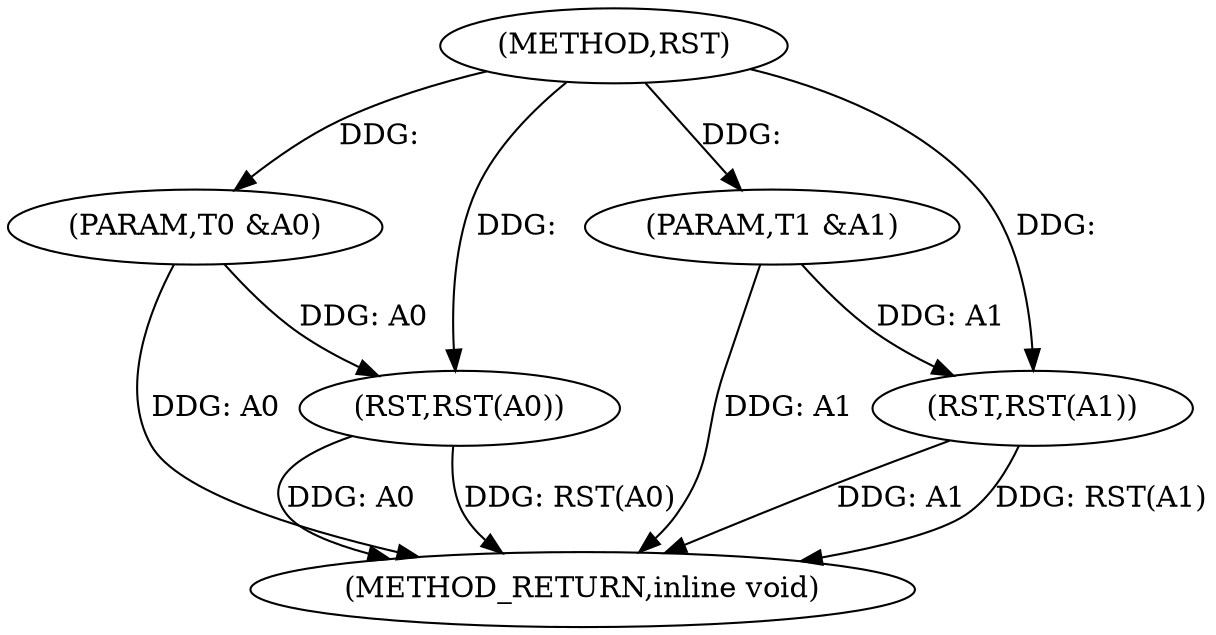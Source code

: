 digraph "RST" {  
"1000863" [label = "(METHOD,RST)" ]
"1000872" [label = "(METHOD_RETURN,inline void)" ]
"1000864" [label = "(PARAM,T0 &A0)" ]
"1000865" [label = "(PARAM,T1 &A1)" ]
"1000868" [label = "(RST,RST(A0))" ]
"1000870" [label = "(RST,RST(A1))" ]
  "1000864" -> "1000872"  [ label = "DDG: A0"] 
  "1000865" -> "1000872"  [ label = "DDG: A1"] 
  "1000868" -> "1000872"  [ label = "DDG: A0"] 
  "1000868" -> "1000872"  [ label = "DDG: RST(A0)"] 
  "1000870" -> "1000872"  [ label = "DDG: A1"] 
  "1000870" -> "1000872"  [ label = "DDG: RST(A1)"] 
  "1000863" -> "1000864"  [ label = "DDG: "] 
  "1000863" -> "1000865"  [ label = "DDG: "] 
  "1000864" -> "1000868"  [ label = "DDG: A0"] 
  "1000863" -> "1000868"  [ label = "DDG: "] 
  "1000865" -> "1000870"  [ label = "DDG: A1"] 
  "1000863" -> "1000870"  [ label = "DDG: "] 
}
